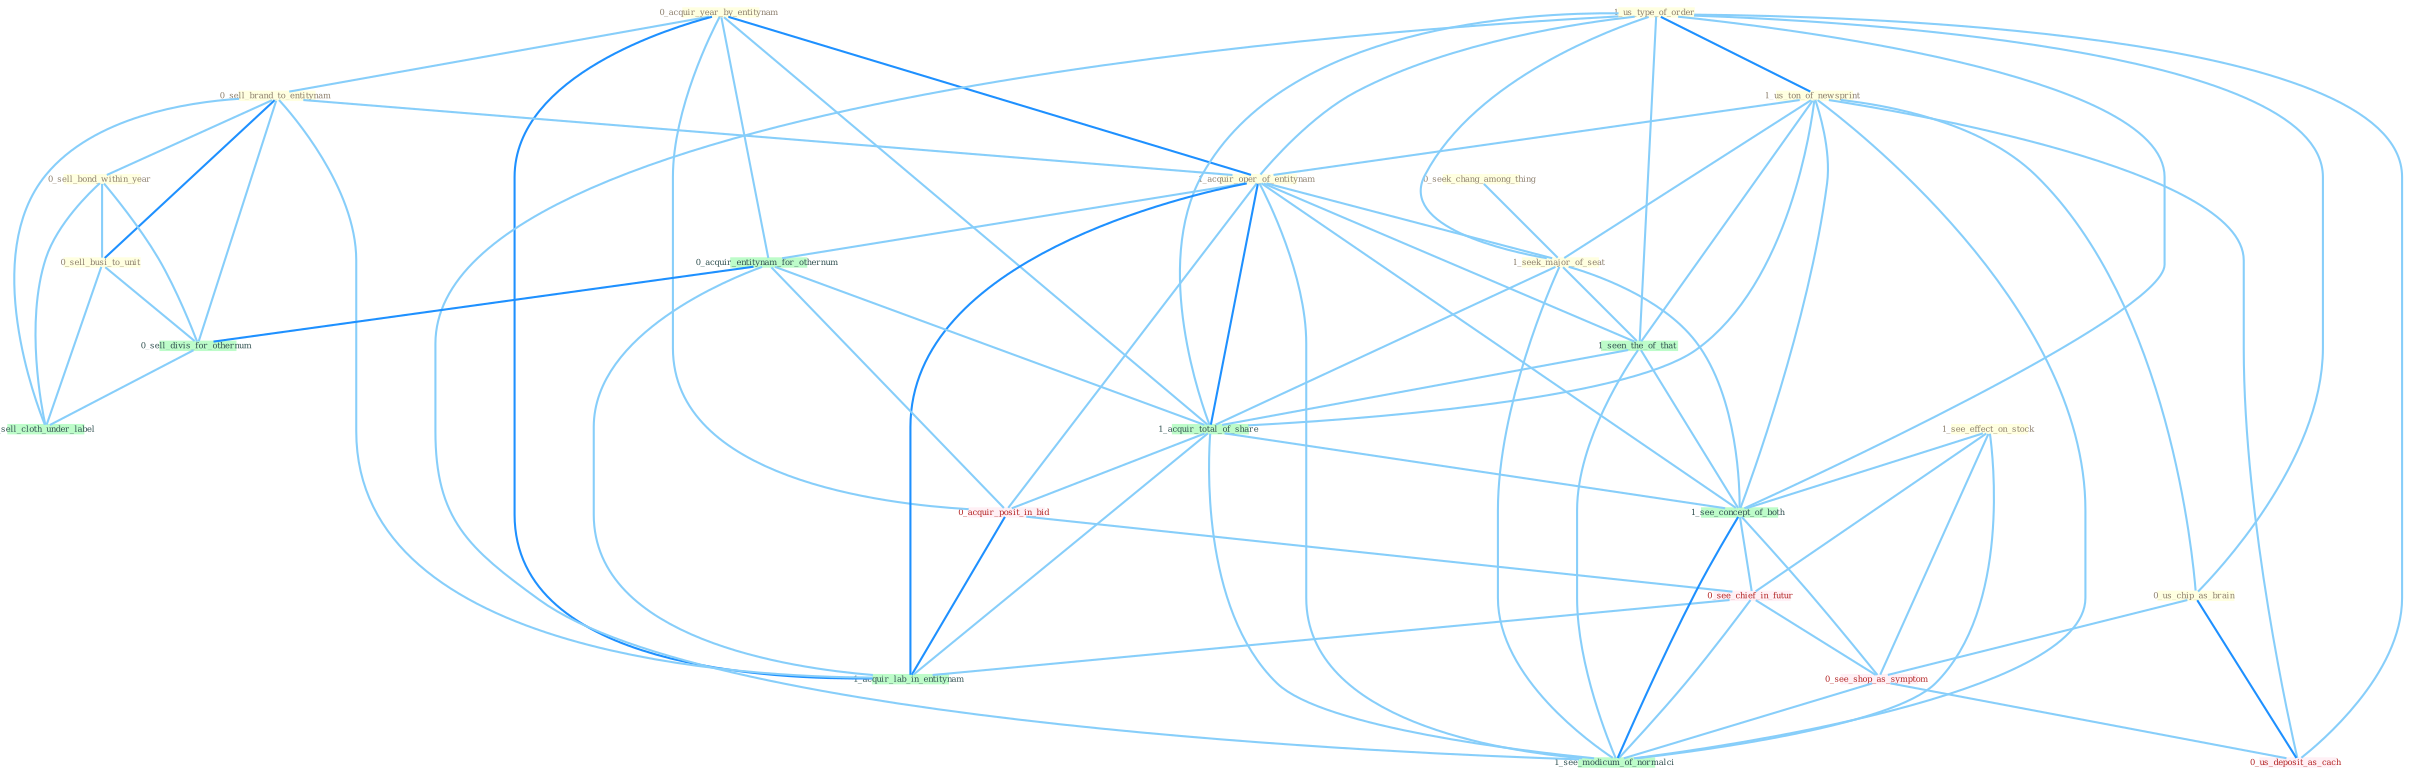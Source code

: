 Graph G{ 
    node
    [shape=polygon,style=filled,width=.5,height=.06,color="#BDFCC9",fixedsize=true,fontsize=4,
    fontcolor="#2f4f4f"];
    {node
    [color="#ffffe0", fontcolor="#8b7d6b"] "0_acquir_year_by_entitynam " "0_sell_brand_to_entitynam " "0_seek_chang_among_thing " "0_sell_bond_within_year " "1_us_type_of_order " "1_us_ton_of_newsprint " "1_see_effect_on_stock " "0_sell_busi_to_unit " "1_acquir_oper_of_entitynam " "1_seek_major_of_seat " "0_us_chip_as_brain "}
{node [color="#fff0f5", fontcolor="#b22222"] "0_acquir_posit_in_bid " "0_see_chief_in_futur " "0_see_shop_as_symptom " "0_us_deposit_as_cach "}
edge [color="#B0E2FF"];

	"0_acquir_year_by_entitynam " -- "0_sell_brand_to_entitynam " [w="1", color="#87cefa" ];
	"0_acquir_year_by_entitynam " -- "1_acquir_oper_of_entitynam " [w="2", color="#1e90ff" , len=0.8];
	"0_acquir_year_by_entitynam " -- "0_acquir_entitynam_for_othernum " [w="1", color="#87cefa" ];
	"0_acquir_year_by_entitynam " -- "1_acquir_total_of_share " [w="1", color="#87cefa" ];
	"0_acquir_year_by_entitynam " -- "0_acquir_posit_in_bid " [w="1", color="#87cefa" ];
	"0_acquir_year_by_entitynam " -- "1_acquir_lab_in_entitynam " [w="2", color="#1e90ff" , len=0.8];
	"0_sell_brand_to_entitynam " -- "0_sell_bond_within_year " [w="1", color="#87cefa" ];
	"0_sell_brand_to_entitynam " -- "0_sell_busi_to_unit " [w="2", color="#1e90ff" , len=0.8];
	"0_sell_brand_to_entitynam " -- "1_acquir_oper_of_entitynam " [w="1", color="#87cefa" ];
	"0_sell_brand_to_entitynam " -- "0_sell_divis_for_othernum " [w="1", color="#87cefa" ];
	"0_sell_brand_to_entitynam " -- "0_sell_cloth_under_label " [w="1", color="#87cefa" ];
	"0_sell_brand_to_entitynam " -- "1_acquir_lab_in_entitynam " [w="1", color="#87cefa" ];
	"0_seek_chang_among_thing " -- "1_seek_major_of_seat " [w="1", color="#87cefa" ];
	"0_sell_bond_within_year " -- "0_sell_busi_to_unit " [w="1", color="#87cefa" ];
	"0_sell_bond_within_year " -- "0_sell_divis_for_othernum " [w="1", color="#87cefa" ];
	"0_sell_bond_within_year " -- "0_sell_cloth_under_label " [w="1", color="#87cefa" ];
	"1_us_type_of_order " -- "1_us_ton_of_newsprint " [w="2", color="#1e90ff" , len=0.8];
	"1_us_type_of_order " -- "1_acquir_oper_of_entitynam " [w="1", color="#87cefa" ];
	"1_us_type_of_order " -- "1_seek_major_of_seat " [w="1", color="#87cefa" ];
	"1_us_type_of_order " -- "0_us_chip_as_brain " [w="1", color="#87cefa" ];
	"1_us_type_of_order " -- "1_seen_the_of_that " [w="1", color="#87cefa" ];
	"1_us_type_of_order " -- "1_acquir_total_of_share " [w="1", color="#87cefa" ];
	"1_us_type_of_order " -- "1_see_concept_of_both " [w="1", color="#87cefa" ];
	"1_us_type_of_order " -- "0_us_deposit_as_cach " [w="1", color="#87cefa" ];
	"1_us_type_of_order " -- "1_see_modicum_of_normalci " [w="1", color="#87cefa" ];
	"1_us_ton_of_newsprint " -- "1_acquir_oper_of_entitynam " [w="1", color="#87cefa" ];
	"1_us_ton_of_newsprint " -- "1_seek_major_of_seat " [w="1", color="#87cefa" ];
	"1_us_ton_of_newsprint " -- "0_us_chip_as_brain " [w="1", color="#87cefa" ];
	"1_us_ton_of_newsprint " -- "1_seen_the_of_that " [w="1", color="#87cefa" ];
	"1_us_ton_of_newsprint " -- "1_acquir_total_of_share " [w="1", color="#87cefa" ];
	"1_us_ton_of_newsprint " -- "1_see_concept_of_both " [w="1", color="#87cefa" ];
	"1_us_ton_of_newsprint " -- "0_us_deposit_as_cach " [w="1", color="#87cefa" ];
	"1_us_ton_of_newsprint " -- "1_see_modicum_of_normalci " [w="1", color="#87cefa" ];
	"1_see_effect_on_stock " -- "1_see_concept_of_both " [w="1", color="#87cefa" ];
	"1_see_effect_on_stock " -- "0_see_chief_in_futur " [w="1", color="#87cefa" ];
	"1_see_effect_on_stock " -- "0_see_shop_as_symptom " [w="1", color="#87cefa" ];
	"1_see_effect_on_stock " -- "1_see_modicum_of_normalci " [w="1", color="#87cefa" ];
	"0_sell_busi_to_unit " -- "0_sell_divis_for_othernum " [w="1", color="#87cefa" ];
	"0_sell_busi_to_unit " -- "0_sell_cloth_under_label " [w="1", color="#87cefa" ];
	"1_acquir_oper_of_entitynam " -- "1_seek_major_of_seat " [w="1", color="#87cefa" ];
	"1_acquir_oper_of_entitynam " -- "0_acquir_entitynam_for_othernum " [w="1", color="#87cefa" ];
	"1_acquir_oper_of_entitynam " -- "1_seen_the_of_that " [w="1", color="#87cefa" ];
	"1_acquir_oper_of_entitynam " -- "1_acquir_total_of_share " [w="2", color="#1e90ff" , len=0.8];
	"1_acquir_oper_of_entitynam " -- "0_acquir_posit_in_bid " [w="1", color="#87cefa" ];
	"1_acquir_oper_of_entitynam " -- "1_see_concept_of_both " [w="1", color="#87cefa" ];
	"1_acquir_oper_of_entitynam " -- "1_acquir_lab_in_entitynam " [w="2", color="#1e90ff" , len=0.8];
	"1_acquir_oper_of_entitynam " -- "1_see_modicum_of_normalci " [w="1", color="#87cefa" ];
	"1_seek_major_of_seat " -- "1_seen_the_of_that " [w="1", color="#87cefa" ];
	"1_seek_major_of_seat " -- "1_acquir_total_of_share " [w="1", color="#87cefa" ];
	"1_seek_major_of_seat " -- "1_see_concept_of_both " [w="1", color="#87cefa" ];
	"1_seek_major_of_seat " -- "1_see_modicum_of_normalci " [w="1", color="#87cefa" ];
	"0_us_chip_as_brain " -- "0_see_shop_as_symptom " [w="1", color="#87cefa" ];
	"0_us_chip_as_brain " -- "0_us_deposit_as_cach " [w="2", color="#1e90ff" , len=0.8];
	"0_acquir_entitynam_for_othernum " -- "0_sell_divis_for_othernum " [w="2", color="#1e90ff" , len=0.8];
	"0_acquir_entitynam_for_othernum " -- "1_acquir_total_of_share " [w="1", color="#87cefa" ];
	"0_acquir_entitynam_for_othernum " -- "0_acquir_posit_in_bid " [w="1", color="#87cefa" ];
	"0_acquir_entitynam_for_othernum " -- "1_acquir_lab_in_entitynam " [w="1", color="#87cefa" ];
	"1_seen_the_of_that " -- "1_acquir_total_of_share " [w="1", color="#87cefa" ];
	"1_seen_the_of_that " -- "1_see_concept_of_both " [w="1", color="#87cefa" ];
	"1_seen_the_of_that " -- "1_see_modicum_of_normalci " [w="1", color="#87cefa" ];
	"0_sell_divis_for_othernum " -- "0_sell_cloth_under_label " [w="1", color="#87cefa" ];
	"1_acquir_total_of_share " -- "0_acquir_posit_in_bid " [w="1", color="#87cefa" ];
	"1_acquir_total_of_share " -- "1_see_concept_of_both " [w="1", color="#87cefa" ];
	"1_acquir_total_of_share " -- "1_acquir_lab_in_entitynam " [w="1", color="#87cefa" ];
	"1_acquir_total_of_share " -- "1_see_modicum_of_normalci " [w="1", color="#87cefa" ];
	"0_acquir_posit_in_bid " -- "0_see_chief_in_futur " [w="1", color="#87cefa" ];
	"0_acquir_posit_in_bid " -- "1_acquir_lab_in_entitynam " [w="2", color="#1e90ff" , len=0.8];
	"1_see_concept_of_both " -- "0_see_chief_in_futur " [w="1", color="#87cefa" ];
	"1_see_concept_of_both " -- "0_see_shop_as_symptom " [w="1", color="#87cefa" ];
	"1_see_concept_of_both " -- "1_see_modicum_of_normalci " [w="2", color="#1e90ff" , len=0.8];
	"0_see_chief_in_futur " -- "0_see_shop_as_symptom " [w="1", color="#87cefa" ];
	"0_see_chief_in_futur " -- "1_acquir_lab_in_entitynam " [w="1", color="#87cefa" ];
	"0_see_chief_in_futur " -- "1_see_modicum_of_normalci " [w="1", color="#87cefa" ];
	"0_see_shop_as_symptom " -- "0_us_deposit_as_cach " [w="1", color="#87cefa" ];
	"0_see_shop_as_symptom " -- "1_see_modicum_of_normalci " [w="1", color="#87cefa" ];
}